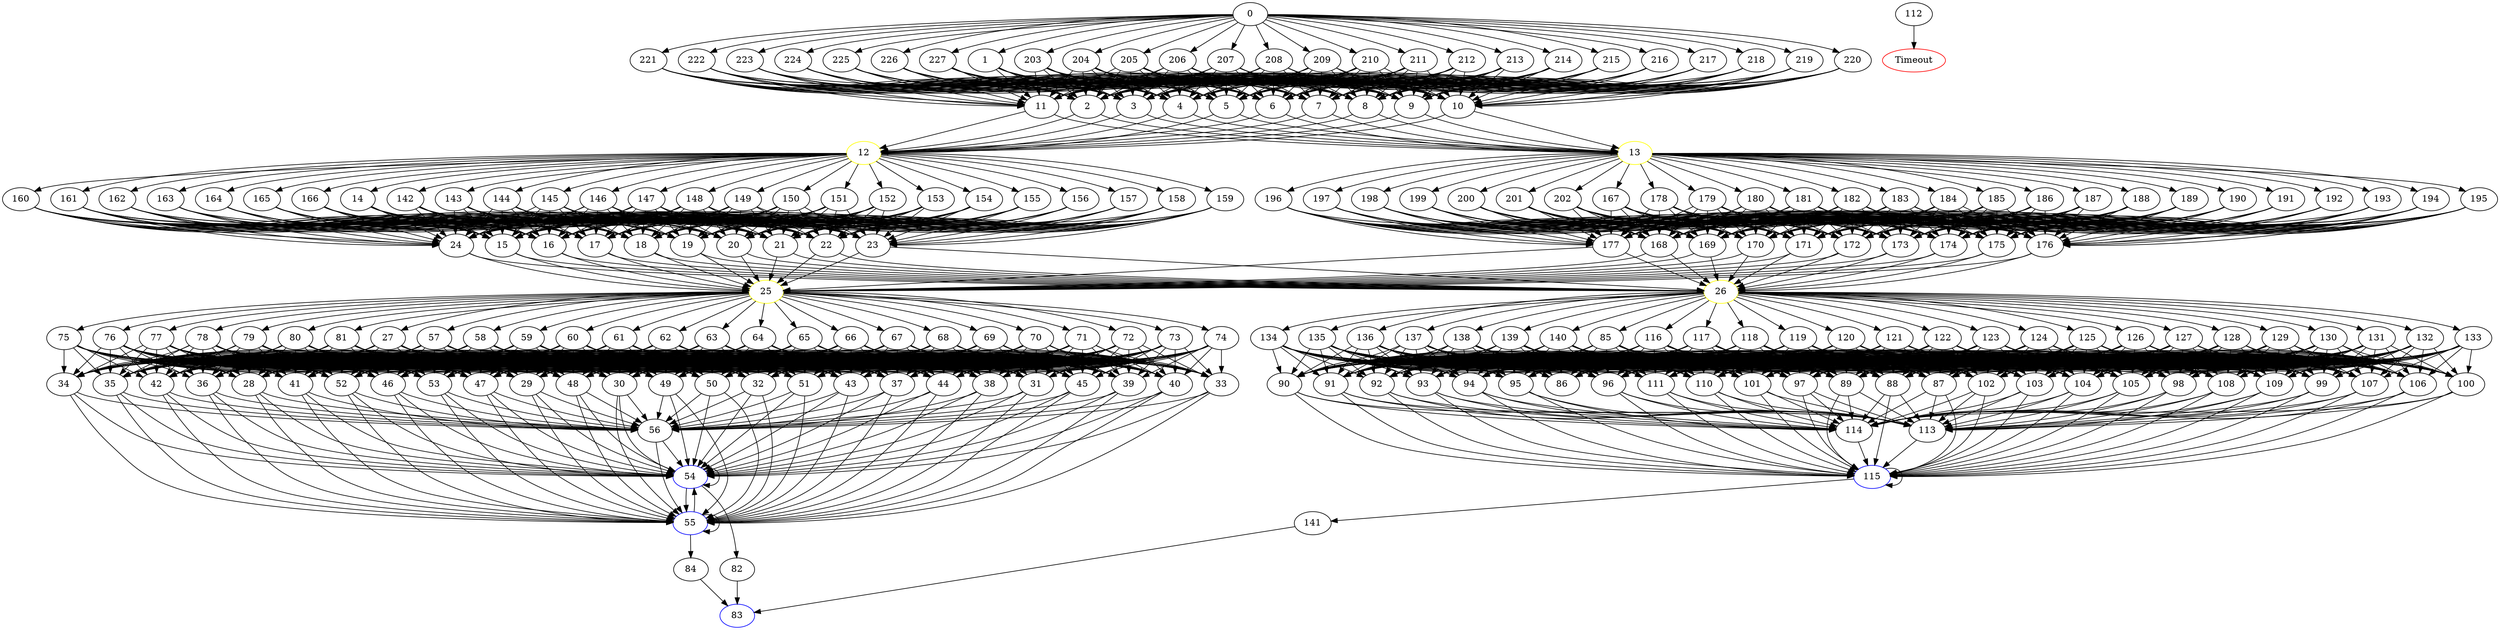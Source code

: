 digraph G {
	0 -> 1;
	0 -> 203;
	0 -> 204;
	0 -> 205;
	0 -> 206;
	0 -> 207;
	0 -> 208;
	0 -> 209;
	0 -> 210;
	0 -> 211;
	0 -> 212;
	0 -> 213;
	0 -> 214;
	0 -> 215;
	0 -> 216;
	0 -> 217;
	0 -> 218;
	0 -> 219;
	0 -> 220;
	0 -> 221;
	0 -> 222;
	0 -> 223;
	0 -> 224;
	0 -> 225;
	0 -> 226;
	0 -> 227;
	1 -> 2;
	1 -> 3;
	1 -> 4;
	1 -> 5;
	1 -> 6;
	1 -> 7;
	1 -> 8;
	1 -> 9;
	1 -> 10;
	1 -> 11;
	2 -> "12";
12 [color=yellow];
	2 -> "13";
13 [color=yellow];
	3 -> "12";
12 [color=yellow];
	3 -> "13";
13 [color=yellow];
	4 -> "12";
12 [color=yellow];
	4 -> "13";
13 [color=yellow];
	5 -> "12";
12 [color=yellow];
	5 -> "13";
13 [color=yellow];
	6 -> "12";
12 [color=yellow];
	6 -> "13";
13 [color=yellow];
	7 -> "12";
12 [color=yellow];
	7 -> "13";
13 [color=yellow];
	8 -> "12";
12 [color=yellow];
	8 -> "13";
13 [color=yellow];
	9 -> "12";
12 [color=yellow];
	9 -> "13";
13 [color=yellow];
	10 -> "12";
12 [color=yellow];
	10 -> "13";
13 [color=yellow];
	11 -> "12";
12 [color=yellow];
	11 -> "13";
13 [color=yellow];
	12 -> 14;
	12 -> 142;
	12 -> 143;
	12 -> 144;
	12 -> 145;
	12 -> 146;
	12 -> 147;
	12 -> 148;
	12 -> 149;
	12 -> 150;
	12 -> 151;
	12 -> 152;
	12 -> 153;
	12 -> 154;
	12 -> 155;
	12 -> 156;
	12 -> 157;
	12 -> 158;
	12 -> 159;
	12 -> 160;
	12 -> 161;
	12 -> 162;
	12 -> 163;
	12 -> 164;
	12 -> 165;
	12 -> 166;
	13 -> 167;
	13 -> 178;
	13 -> 179;
	13 -> 180;
	13 -> 181;
	13 -> 182;
	13 -> 183;
	13 -> 184;
	13 -> 185;
	13 -> 186;
	13 -> 187;
	13 -> 188;
	13 -> 189;
	13 -> 190;
	13 -> 191;
	13 -> 192;
	13 -> 193;
	13 -> 194;
	13 -> 195;
	13 -> 196;
	13 -> 197;
	13 -> 198;
	13 -> 199;
	13 -> 200;
	13 -> 201;
	13 -> 202;
	14 -> 15;
	14 -> 16;
	14 -> 17;
	14 -> 18;
	14 -> 19;
	14 -> 20;
	14 -> 21;
	14 -> 22;
	14 -> 23;
	14 -> 24;
	15 -> "25";
25 [color=yellow];
	15 -> "26";
26 [color=yellow];
	16 -> "25";
25 [color=yellow];
	16 -> "26";
26 [color=yellow];
	17 -> "25";
25 [color=yellow];
	17 -> "26";
26 [color=yellow];
	18 -> "25";
25 [color=yellow];
	18 -> "26";
26 [color=yellow];
	19 -> "25";
25 [color=yellow];
	19 -> "26";
26 [color=yellow];
	20 -> "25";
25 [color=yellow];
	20 -> "26";
26 [color=yellow];
	21 -> "25";
25 [color=yellow];
	21 -> "26";
26 [color=yellow];
	22 -> "25";
25 [color=yellow];
	22 -> "26";
26 [color=yellow];
	23 -> "25";
25 [color=yellow];
	23 -> "26";
26 [color=yellow];
	24 -> "25";
25 [color=yellow];
	24 -> "26";
26 [color=yellow];
	25 -> 27;
	25 -> 57;
	25 -> 58;
	25 -> 59;
	25 -> 60;
	25 -> 61;
	25 -> 62;
	25 -> 63;
	25 -> 64;
	25 -> 65;
	25 -> 66;
	25 -> 67;
	25 -> 68;
	25 -> 69;
	25 -> 70;
	25 -> 71;
	25 -> 72;
	25 -> 73;
	25 -> 74;
	25 -> 75;
	25 -> 76;
	25 -> 77;
	25 -> 78;
	25 -> 79;
	25 -> 80;
	25 -> 81;
	26 -> 85;
	26 -> 116;
	26 -> 117;
	26 -> 118;
	26 -> 119;
	26 -> 120;
	26 -> 121;
	26 -> 122;
	26 -> 123;
	26 -> 124;
	26 -> 125;
	26 -> 126;
	26 -> 127;
	26 -> 128;
	26 -> 129;
	26 -> 130;
	26 -> 131;
	26 -> 132;
	26 -> 133;
	26 -> 134;
	26 -> 135;
	26 -> 136;
	26 -> 137;
	26 -> 138;
	26 -> 139;
	26 -> 140;
	27 -> 28;
	27 -> 29;
	27 -> 30;
	27 -> 31;
	27 -> 32;
	27 -> 33;
	27 -> 34;
	27 -> 35;
	27 -> 36;
	27 -> 37;
	27 -> 38;
	27 -> 39;
	27 -> 40;
	27 -> 41;
	27 -> 42;
	27 -> 43;
	27 -> 44;
	27 -> 45;
	27 -> 46;
	27 -> 47;
	27 -> 48;
	27 -> 49;
	27 -> 50;
	27 -> 51;
	27 -> 52;
	27 -> 53;
	28 -> "54";
54 [color=blue];
	28 -> "55";
55 [color=blue];
	28 -> 56;
	29 -> "54";
54 [color=blue];
	29 -> "55";
55 [color=blue];
	29 -> 56;
	30 -> "54";
54 [color=blue];
	30 -> "55";
55 [color=blue];
	30 -> 56;
	31 -> "54";
54 [color=blue];
	31 -> "55";
55 [color=blue];
	31 -> 56;
	32 -> "54";
54 [color=blue];
	32 -> "55";
55 [color=blue];
	32 -> 56;
	33 -> "54";
54 [color=blue];
	33 -> "55";
55 [color=blue];
	33 -> 56;
	34 -> "54";
54 [color=blue];
	34 -> "55";
55 [color=blue];
	34 -> 56;
	35 -> "54";
54 [color=blue];
	35 -> "55";
55 [color=blue];
	35 -> 56;
	36 -> "54";
54 [color=blue];
	36 -> "55";
55 [color=blue];
	36 -> 56;
	37 -> "54";
54 [color=blue];
	37 -> "55";
55 [color=blue];
	37 -> 56;
	38 -> "54";
54 [color=blue];
	38 -> "55";
55 [color=blue];
	38 -> 56;
	39 -> "54";
54 [color=blue];
	39 -> "55";
55 [color=blue];
	39 -> 56;
	40 -> "54";
54 [color=blue];
	40 -> "55";
55 [color=blue];
	40 -> 56;
	41 -> "54";
54 [color=blue];
	41 -> "55";
55 [color=blue];
	41 -> 56;
	42 -> "54";
54 [color=blue];
	42 -> "55";
55 [color=blue];
	42 -> 56;
	43 -> "54";
54 [color=blue];
	43 -> "55";
55 [color=blue];
	43 -> 56;
	44 -> "54";
54 [color=blue];
	44 -> "55";
55 [color=blue];
	44 -> 56;
	45 -> "54";
54 [color=blue];
	45 -> "55";
55 [color=blue];
	45 -> 56;
	46 -> "54";
54 [color=blue];
	46 -> "55";
55 [color=blue];
	46 -> 56;
	47 -> "54";
54 [color=blue];
	47 -> "55";
55 [color=blue];
	47 -> 56;
	48 -> "54";
54 [color=blue];
	48 -> "55";
55 [color=blue];
	48 -> 56;
	49 -> "54";
54 [color=blue];
	49 -> "55";
55 [color=blue];
	49 -> 56;
	50 -> "54";
54 [color=blue];
	50 -> "55";
55 [color=blue];
	50 -> 56;
	51 -> "54";
54 [color=blue];
	51 -> "55";
55 [color=blue];
	51 -> 56;
	52 -> "54";
54 [color=blue];
	52 -> "55";
55 [color=blue];
	52 -> 56;
	53 -> "54";
54 [color=blue];
	53 -> "55";
55 [color=blue];
	53 -> 56;
	54 -> "54";
54 [color=blue];
	54 -> "55";
55 [color=blue];
	54 -> 82;
	55 -> "54";
54 [color=blue];
	55 -> "55";
55 [color=blue];
	55 -> 84;
	56 -> "54";
54 [color=blue];
	56 -> "55";
55 [color=blue];
	57 -> 28;
	57 -> 29;
	57 -> 30;
	57 -> 31;
	57 -> 32;
	57 -> 33;
	57 -> 34;
	57 -> 35;
	57 -> 36;
	57 -> 37;
	57 -> 38;
	57 -> 39;
	57 -> 40;
	57 -> 41;
	57 -> 42;
	57 -> 43;
	57 -> 44;
	57 -> 45;
	57 -> 46;
	57 -> 47;
	57 -> 48;
	57 -> 49;
	57 -> 50;
	57 -> 51;
	57 -> 52;
	57 -> 53;
	58 -> 28;
	58 -> 29;
	58 -> 30;
	58 -> 31;
	58 -> 32;
	58 -> 33;
	58 -> 34;
	58 -> 35;
	58 -> 36;
	58 -> 37;
	58 -> 38;
	58 -> 39;
	58 -> 40;
	58 -> 41;
	58 -> 42;
	58 -> 43;
	58 -> 44;
	58 -> 45;
	58 -> 46;
	58 -> 47;
	58 -> 48;
	58 -> 49;
	58 -> 50;
	58 -> 51;
	58 -> 52;
	58 -> 53;
	59 -> 28;
	59 -> 29;
	59 -> 30;
	59 -> 31;
	59 -> 32;
	59 -> 33;
	59 -> 34;
	59 -> 35;
	59 -> 36;
	59 -> 37;
	59 -> 38;
	59 -> 39;
	59 -> 40;
	59 -> 41;
	59 -> 42;
	59 -> 43;
	59 -> 44;
	59 -> 45;
	59 -> 46;
	59 -> 47;
	59 -> 48;
	59 -> 49;
	59 -> 50;
	59 -> 51;
	59 -> 52;
	59 -> 53;
	60 -> 28;
	60 -> 29;
	60 -> 30;
	60 -> 31;
	60 -> 32;
	60 -> 33;
	60 -> 34;
	60 -> 35;
	60 -> 36;
	60 -> 37;
	60 -> 38;
	60 -> 39;
	60 -> 40;
	60 -> 41;
	60 -> 42;
	60 -> 43;
	60 -> 44;
	60 -> 45;
	60 -> 46;
	60 -> 47;
	60 -> 48;
	60 -> 49;
	60 -> 50;
	60 -> 51;
	60 -> 52;
	60 -> 53;
	61 -> 28;
	61 -> 29;
	61 -> 30;
	61 -> 31;
	61 -> 32;
	61 -> 33;
	61 -> 34;
	61 -> 35;
	61 -> 36;
	61 -> 37;
	61 -> 38;
	61 -> 39;
	61 -> 40;
	61 -> 41;
	61 -> 42;
	61 -> 43;
	61 -> 44;
	61 -> 45;
	61 -> 46;
	61 -> 47;
	61 -> 48;
	61 -> 49;
	61 -> 50;
	61 -> 51;
	61 -> 52;
	61 -> 53;
	62 -> 28;
	62 -> 29;
	62 -> 30;
	62 -> 31;
	62 -> 32;
	62 -> 33;
	62 -> 34;
	62 -> 35;
	62 -> 36;
	62 -> 37;
	62 -> 38;
	62 -> 39;
	62 -> 40;
	62 -> 41;
	62 -> 42;
	62 -> 43;
	62 -> 44;
	62 -> 45;
	62 -> 46;
	62 -> 47;
	62 -> 48;
	62 -> 49;
	62 -> 50;
	62 -> 51;
	62 -> 52;
	62 -> 53;
	63 -> 28;
	63 -> 29;
	63 -> 30;
	63 -> 31;
	63 -> 32;
	63 -> 33;
	63 -> 34;
	63 -> 35;
	63 -> 36;
	63 -> 37;
	63 -> 38;
	63 -> 39;
	63 -> 40;
	63 -> 41;
	63 -> 42;
	63 -> 43;
	63 -> 44;
	63 -> 45;
	63 -> 46;
	63 -> 47;
	63 -> 48;
	63 -> 49;
	63 -> 50;
	63 -> 51;
	63 -> 52;
	63 -> 53;
	64 -> 28;
	64 -> 29;
	64 -> 30;
	64 -> 31;
	64 -> 32;
	64 -> 33;
	64 -> 34;
	64 -> 35;
	64 -> 36;
	64 -> 37;
	64 -> 38;
	64 -> 39;
	64 -> 40;
	64 -> 41;
	64 -> 42;
	64 -> 43;
	64 -> 44;
	64 -> 45;
	64 -> 46;
	64 -> 47;
	64 -> 48;
	64 -> 49;
	64 -> 50;
	64 -> 51;
	64 -> 52;
	64 -> 53;
	65 -> 28;
	65 -> 29;
	65 -> 30;
	65 -> 31;
	65 -> 32;
	65 -> 33;
	65 -> 34;
	65 -> 35;
	65 -> 36;
	65 -> 37;
	65 -> 38;
	65 -> 39;
	65 -> 40;
	65 -> 41;
	65 -> 42;
	65 -> 43;
	65 -> 44;
	65 -> 45;
	65 -> 46;
	65 -> 47;
	65 -> 48;
	65 -> 49;
	65 -> 50;
	65 -> 51;
	65 -> 52;
	65 -> 53;
	66 -> 28;
	66 -> 29;
	66 -> 30;
	66 -> 31;
	66 -> 32;
	66 -> 33;
	66 -> 34;
	66 -> 35;
	66 -> 36;
	66 -> 37;
	66 -> 38;
	66 -> 39;
	66 -> 40;
	66 -> 41;
	66 -> 42;
	66 -> 43;
	66 -> 44;
	66 -> 45;
	66 -> 46;
	66 -> 47;
	66 -> 48;
	66 -> 49;
	66 -> 50;
	66 -> 51;
	66 -> 52;
	66 -> 53;
	67 -> 28;
	67 -> 29;
	67 -> 30;
	67 -> 31;
	67 -> 32;
	67 -> 33;
	67 -> 34;
	67 -> 35;
	67 -> 36;
	67 -> 37;
	67 -> 38;
	67 -> 39;
	67 -> 40;
	67 -> 41;
	67 -> 42;
	67 -> 43;
	67 -> 44;
	67 -> 45;
	67 -> 46;
	67 -> 47;
	67 -> 48;
	67 -> 49;
	67 -> 50;
	67 -> 51;
	67 -> 52;
	67 -> 53;
	68 -> 28;
	68 -> 29;
	68 -> 30;
	68 -> 31;
	68 -> 32;
	68 -> 33;
	68 -> 34;
	68 -> 35;
	68 -> 36;
	68 -> 37;
	68 -> 38;
	68 -> 39;
	68 -> 40;
	68 -> 41;
	68 -> 42;
	68 -> 43;
	68 -> 44;
	68 -> 45;
	68 -> 46;
	68 -> 47;
	68 -> 48;
	68 -> 49;
	68 -> 50;
	68 -> 51;
	68 -> 52;
	68 -> 53;
	69 -> 28;
	69 -> 29;
	69 -> 30;
	69 -> 31;
	69 -> 32;
	69 -> 33;
	69 -> 34;
	69 -> 35;
	69 -> 36;
	69 -> 37;
	69 -> 38;
	69 -> 39;
	69 -> 40;
	69 -> 41;
	69 -> 42;
	69 -> 43;
	69 -> 44;
	69 -> 45;
	69 -> 46;
	69 -> 47;
	69 -> 48;
	69 -> 49;
	69 -> 50;
	69 -> 51;
	69 -> 52;
	69 -> 53;
	70 -> 28;
	70 -> 29;
	70 -> 30;
	70 -> 31;
	70 -> 32;
	70 -> 33;
	70 -> 34;
	70 -> 35;
	70 -> 36;
	70 -> 37;
	70 -> 38;
	70 -> 39;
	70 -> 40;
	70 -> 41;
	70 -> 42;
	70 -> 43;
	70 -> 44;
	70 -> 45;
	70 -> 46;
	70 -> 47;
	70 -> 48;
	70 -> 49;
	70 -> 50;
	70 -> 51;
	70 -> 52;
	70 -> 53;
	71 -> 28;
	71 -> 29;
	71 -> 30;
	71 -> 31;
	71 -> 32;
	71 -> 33;
	71 -> 34;
	71 -> 35;
	71 -> 36;
	71 -> 37;
	71 -> 38;
	71 -> 39;
	71 -> 40;
	71 -> 41;
	71 -> 42;
	71 -> 43;
	71 -> 44;
	71 -> 45;
	71 -> 46;
	71 -> 47;
	71 -> 48;
	71 -> 49;
	71 -> 50;
	71 -> 51;
	71 -> 52;
	71 -> 53;
	72 -> 28;
	72 -> 29;
	72 -> 30;
	72 -> 31;
	72 -> 32;
	72 -> 33;
	72 -> 34;
	72 -> 35;
	72 -> 36;
	72 -> 37;
	72 -> 38;
	72 -> 39;
	72 -> 40;
	72 -> 41;
	72 -> 42;
	72 -> 43;
	72 -> 44;
	72 -> 45;
	72 -> 46;
	72 -> 47;
	72 -> 48;
	72 -> 49;
	72 -> 50;
	72 -> 51;
	72 -> 52;
	72 -> 53;
	73 -> 28;
	73 -> 29;
	73 -> 30;
	73 -> 31;
	73 -> 32;
	73 -> 33;
	73 -> 34;
	73 -> 35;
	73 -> 36;
	73 -> 37;
	73 -> 38;
	73 -> 39;
	73 -> 40;
	73 -> 41;
	73 -> 42;
	73 -> 43;
	73 -> 44;
	73 -> 45;
	73 -> 46;
	73 -> 47;
	73 -> 48;
	73 -> 49;
	73 -> 50;
	73 -> 51;
	73 -> 52;
	73 -> 53;
	74 -> 28;
	74 -> 29;
	74 -> 30;
	74 -> 31;
	74 -> 32;
	74 -> 33;
	74 -> 34;
	74 -> 35;
	74 -> 36;
	74 -> 37;
	74 -> 38;
	74 -> 39;
	74 -> 40;
	74 -> 41;
	74 -> 42;
	74 -> 43;
	74 -> 44;
	74 -> 45;
	74 -> 46;
	74 -> 47;
	74 -> 48;
	74 -> 49;
	74 -> 50;
	74 -> 51;
	74 -> 52;
	74 -> 53;
	75 -> 28;
	75 -> 29;
	75 -> 30;
	75 -> 31;
	75 -> 32;
	75 -> 33;
	75 -> 34;
	75 -> 35;
	75 -> 36;
	75 -> 37;
	75 -> 38;
	75 -> 39;
	75 -> 40;
	75 -> 41;
	75 -> 42;
	75 -> 43;
	75 -> 44;
	75 -> 45;
	75 -> 46;
	75 -> 47;
	75 -> 48;
	75 -> 49;
	75 -> 50;
	75 -> 51;
	75 -> 52;
	75 -> 53;
	76 -> 28;
	76 -> 29;
	76 -> 30;
	76 -> 31;
	76 -> 32;
	76 -> 33;
	76 -> 34;
	76 -> 35;
	76 -> 36;
	76 -> 37;
	76 -> 38;
	76 -> 39;
	76 -> 40;
	76 -> 41;
	76 -> 42;
	76 -> 43;
	76 -> 44;
	76 -> 45;
	76 -> 46;
	76 -> 47;
	76 -> 48;
	76 -> 49;
	76 -> 50;
	76 -> 51;
	76 -> 52;
	76 -> 53;
	77 -> 28;
	77 -> 29;
	77 -> 30;
	77 -> 31;
	77 -> 32;
	77 -> 33;
	77 -> 34;
	77 -> 35;
	77 -> 36;
	77 -> 37;
	77 -> 38;
	77 -> 39;
	77 -> 40;
	77 -> 41;
	77 -> 42;
	77 -> 43;
	77 -> 44;
	77 -> 45;
	77 -> 46;
	77 -> 47;
	77 -> 48;
	77 -> 49;
	77 -> 50;
	77 -> 51;
	77 -> 52;
	77 -> 53;
	78 -> 28;
	78 -> 29;
	78 -> 30;
	78 -> 31;
	78 -> 32;
	78 -> 33;
	78 -> 34;
	78 -> 35;
	78 -> 36;
	78 -> 37;
	78 -> 38;
	78 -> 39;
	78 -> 40;
	78 -> 41;
	78 -> 42;
	78 -> 43;
	78 -> 44;
	78 -> 45;
	78 -> 46;
	78 -> 47;
	78 -> 48;
	78 -> 49;
	78 -> 50;
	78 -> 51;
	78 -> 52;
	78 -> 53;
	79 -> 28;
	79 -> 29;
	79 -> 30;
	79 -> 31;
	79 -> 32;
	79 -> 33;
	79 -> 34;
	79 -> 35;
	79 -> 36;
	79 -> 37;
	79 -> 38;
	79 -> 39;
	79 -> 40;
	79 -> 41;
	79 -> 42;
	79 -> 43;
	79 -> 44;
	79 -> 45;
	79 -> 46;
	79 -> 47;
	79 -> 48;
	79 -> 49;
	79 -> 50;
	79 -> 51;
	79 -> 52;
	79 -> 53;
	80 -> 28;
	80 -> 29;
	80 -> 30;
	80 -> 31;
	80 -> 32;
	80 -> 33;
	80 -> 34;
	80 -> 35;
	80 -> 36;
	80 -> 37;
	80 -> 38;
	80 -> 39;
	80 -> 40;
	80 -> 41;
	80 -> 42;
	80 -> 43;
	80 -> 44;
	80 -> 45;
	80 -> 46;
	80 -> 47;
	80 -> 48;
	80 -> 49;
	80 -> 50;
	80 -> 51;
	80 -> 52;
	80 -> 53;
	81 -> 28;
	81 -> 29;
	81 -> 30;
	81 -> 31;
	81 -> 32;
	81 -> 33;
	81 -> 34;
	81 -> 35;
	81 -> 36;
	81 -> 37;
	81 -> 38;
	81 -> 39;
	81 -> 40;
	81 -> 41;
	81 -> 42;
	81 -> 43;
	81 -> 44;
	81 -> 45;
	81 -> 46;
	81 -> 47;
	81 -> 48;
	81 -> 49;
	81 -> 50;
	81 -> 51;
	81 -> 52;
	81 -> 53;
	82 -> "83";
83 [color=blue];
	84 -> "83";
83 [color=blue];
	85 -> 86;
	85 -> 87;
	85 -> 88;
	85 -> 89;
	85 -> 90;
	85 -> 91;
	85 -> 92;
	85 -> 93;
	85 -> 94;
	85 -> 95;
	85 -> 96;
	85 -> 97;
	85 -> 98;
	85 -> 99;
	85 -> 100;
	85 -> 101;
	85 -> 102;
	85 -> 103;
	85 -> 104;
	85 -> 105;
	85 -> 106;
	85 -> 107;
	85 -> 108;
	85 -> 109;
	85 -> 110;
	85 -> 111;
	87 -> 113;
	87 -> 114;
	87 -> "115";
115 [color=blue];
	88 -> 113;
	88 -> 114;
	88 -> "115";
115 [color=blue];
	89 -> 113;
	89 -> 114;
	89 -> "115";
115 [color=blue];
	90 -> 113;
	90 -> 114;
	90 -> "115";
115 [color=blue];
	91 -> 113;
	91 -> 114;
	91 -> "115";
115 [color=blue];
	92 -> 113;
	92 -> 114;
	92 -> "115";
115 [color=blue];
	93 -> 113;
	93 -> 114;
	93 -> "115";
115 [color=blue];
	94 -> 113;
	94 -> 114;
	94 -> "115";
115 [color=blue];
	95 -> 113;
	95 -> 114;
	95 -> "115";
115 [color=blue];
	96 -> 113;
	96 -> 114;
	96 -> "115";
115 [color=blue];
	97 -> 113;
	97 -> 114;
	97 -> "115";
115 [color=blue];
	98 -> 113;
	98 -> 114;
	98 -> "115";
115 [color=blue];
	99 -> 113;
	99 -> 114;
	99 -> "115";
115 [color=blue];
	100 -> 113;
	100 -> 114;
	100 -> "115";
115 [color=blue];
	101 -> 113;
	101 -> 114;
	101 -> "115";
115 [color=blue];
	102 -> 113;
	102 -> 114;
	102 -> "115";
115 [color=blue];
	103 -> 113;
	103 -> 114;
	103 -> "115";
115 [color=blue];
	104 -> 113;
	104 -> 114;
	104 -> "115";
115 [color=blue];
	105 -> 113;
	105 -> 114;
	105 -> "115";
115 [color=blue];
	106 -> 113;
	106 -> 114;
	106 -> "115";
115 [color=blue];
	107 -> 113;
	107 -> 114;
	107 -> "115";
115 [color=blue];
	108 -> 113;
	108 -> 114;
	108 -> "115";
115 [color=blue];
	109 -> 113;
	109 -> 114;
	109 -> "115";
115 [color=blue];
	110 -> 113;
	110 -> 114;
	110 -> "115";
115 [color=blue];
	111 -> 113;
	111 -> 114;
	111 -> "115";
115 [color=blue];
	112 -> "Timeout";
Timeout [color=red];
	113 -> "115";
115 [color=blue];
	114 -> "115";
115 [color=blue];
	115 -> "115";
115 [color=blue];
	115 -> 141;
	116 -> 86;
	116 -> 87;
	116 -> 88;
	116 -> 89;
	116 -> 90;
	116 -> 91;
	116 -> 92;
	116 -> 93;
	116 -> 94;
	116 -> 95;
	116 -> 96;
	116 -> 97;
	116 -> 98;
	116 -> 99;
	116 -> 100;
	116 -> 101;
	116 -> 102;
	116 -> 103;
	116 -> 104;
	116 -> 105;
	116 -> 106;
	116 -> 107;
	116 -> 108;
	116 -> 109;
	116 -> 110;
	116 -> 111;
	117 -> 86;
	117 -> 87;
	117 -> 88;
	117 -> 89;
	117 -> 90;
	117 -> 91;
	117 -> 92;
	117 -> 93;
	117 -> 94;
	117 -> 95;
	117 -> 96;
	117 -> 97;
	117 -> 98;
	117 -> 99;
	117 -> 100;
	117 -> 101;
	117 -> 102;
	117 -> 103;
	117 -> 104;
	117 -> 105;
	117 -> 106;
	117 -> 107;
	117 -> 108;
	117 -> 109;
	117 -> 110;
	117 -> 111;
	118 -> 86;
	118 -> 87;
	118 -> 88;
	118 -> 89;
	118 -> 90;
	118 -> 91;
	118 -> 92;
	118 -> 93;
	118 -> 94;
	118 -> 95;
	118 -> 96;
	118 -> 97;
	118 -> 98;
	118 -> 99;
	118 -> 100;
	118 -> 101;
	118 -> 102;
	118 -> 103;
	118 -> 104;
	118 -> 105;
	118 -> 106;
	118 -> 107;
	118 -> 108;
	118 -> 109;
	118 -> 110;
	118 -> 111;
	119 -> 86;
	119 -> 87;
	119 -> 88;
	119 -> 89;
	119 -> 90;
	119 -> 91;
	119 -> 92;
	119 -> 93;
	119 -> 94;
	119 -> 95;
	119 -> 96;
	119 -> 97;
	119 -> 98;
	119 -> 99;
	119 -> 100;
	119 -> 101;
	119 -> 102;
	119 -> 103;
	119 -> 104;
	119 -> 105;
	119 -> 106;
	119 -> 107;
	119 -> 108;
	119 -> 109;
	119 -> 110;
	119 -> 111;
	120 -> 86;
	120 -> 87;
	120 -> 88;
	120 -> 89;
	120 -> 90;
	120 -> 91;
	120 -> 92;
	120 -> 93;
	120 -> 94;
	120 -> 95;
	120 -> 96;
	120 -> 97;
	120 -> 98;
	120 -> 99;
	120 -> 100;
	120 -> 101;
	120 -> 102;
	120 -> 103;
	120 -> 104;
	120 -> 105;
	120 -> 106;
	120 -> 107;
	120 -> 108;
	120 -> 109;
	120 -> 110;
	120 -> 111;
	121 -> 86;
	121 -> 87;
	121 -> 88;
	121 -> 89;
	121 -> 90;
	121 -> 91;
	121 -> 92;
	121 -> 93;
	121 -> 94;
	121 -> 95;
	121 -> 96;
	121 -> 97;
	121 -> 98;
	121 -> 99;
	121 -> 100;
	121 -> 101;
	121 -> 102;
	121 -> 103;
	121 -> 104;
	121 -> 105;
	121 -> 106;
	121 -> 107;
	121 -> 108;
	121 -> 109;
	121 -> 110;
	121 -> 111;
	122 -> 86;
	122 -> 87;
	122 -> 88;
	122 -> 89;
	122 -> 90;
	122 -> 91;
	122 -> 92;
	122 -> 93;
	122 -> 94;
	122 -> 95;
	122 -> 96;
	122 -> 97;
	122 -> 98;
	122 -> 99;
	122 -> 100;
	122 -> 101;
	122 -> 102;
	122 -> 103;
	122 -> 104;
	122 -> 105;
	122 -> 106;
	122 -> 107;
	122 -> 108;
	122 -> 109;
	122 -> 110;
	122 -> 111;
	123 -> 86;
	123 -> 87;
	123 -> 88;
	123 -> 89;
	123 -> 90;
	123 -> 91;
	123 -> 92;
	123 -> 93;
	123 -> 94;
	123 -> 95;
	123 -> 96;
	123 -> 97;
	123 -> 98;
	123 -> 99;
	123 -> 100;
	123 -> 101;
	123 -> 102;
	123 -> 103;
	123 -> 104;
	123 -> 105;
	123 -> 106;
	123 -> 107;
	123 -> 108;
	123 -> 109;
	123 -> 110;
	123 -> 111;
	124 -> 86;
	124 -> 87;
	124 -> 88;
	124 -> 89;
	124 -> 90;
	124 -> 91;
	124 -> 92;
	124 -> 93;
	124 -> 94;
	124 -> 95;
	124 -> 96;
	124 -> 97;
	124 -> 98;
	124 -> 99;
	124 -> 100;
	124 -> 101;
	124 -> 102;
	124 -> 103;
	124 -> 104;
	124 -> 105;
	124 -> 106;
	124 -> 107;
	124 -> 108;
	124 -> 109;
	124 -> 110;
	124 -> 111;
	125 -> 86;
	125 -> 87;
	125 -> 88;
	125 -> 89;
	125 -> 90;
	125 -> 91;
	125 -> 92;
	125 -> 93;
	125 -> 94;
	125 -> 95;
	125 -> 96;
	125 -> 97;
	125 -> 98;
	125 -> 99;
	125 -> 100;
	125 -> 101;
	125 -> 102;
	125 -> 103;
	125 -> 104;
	125 -> 105;
	125 -> 106;
	125 -> 107;
	125 -> 108;
	125 -> 109;
	125 -> 110;
	125 -> 111;
	126 -> 86;
	126 -> 87;
	126 -> 88;
	126 -> 89;
	126 -> 90;
	126 -> 91;
	126 -> 92;
	126 -> 93;
	126 -> 94;
	126 -> 95;
	126 -> 96;
	126 -> 97;
	126 -> 98;
	126 -> 99;
	126 -> 100;
	126 -> 101;
	126 -> 102;
	126 -> 103;
	126 -> 104;
	126 -> 105;
	126 -> 106;
	126 -> 107;
	126 -> 108;
	126 -> 109;
	126 -> 110;
	126 -> 111;
	127 -> 86;
	127 -> 87;
	127 -> 88;
	127 -> 89;
	127 -> 90;
	127 -> 91;
	127 -> 92;
	127 -> 93;
	127 -> 94;
	127 -> 95;
	127 -> 96;
	127 -> 97;
	127 -> 98;
	127 -> 99;
	127 -> 100;
	127 -> 101;
	127 -> 102;
	127 -> 103;
	127 -> 104;
	127 -> 105;
	127 -> 106;
	127 -> 107;
	127 -> 108;
	127 -> 109;
	127 -> 110;
	127 -> 111;
	128 -> 86;
	128 -> 87;
	128 -> 88;
	128 -> 89;
	128 -> 90;
	128 -> 91;
	128 -> 92;
	128 -> 93;
	128 -> 94;
	128 -> 95;
	128 -> 96;
	128 -> 97;
	128 -> 98;
	128 -> 99;
	128 -> 100;
	128 -> 101;
	128 -> 102;
	128 -> 103;
	128 -> 104;
	128 -> 105;
	128 -> 106;
	128 -> 107;
	128 -> 108;
	128 -> 109;
	128 -> 110;
	128 -> 111;
	129 -> 86;
	129 -> 87;
	129 -> 88;
	129 -> 89;
	129 -> 90;
	129 -> 91;
	129 -> 92;
	129 -> 93;
	129 -> 94;
	129 -> 95;
	129 -> 96;
	129 -> 97;
	129 -> 98;
	129 -> 99;
	129 -> 100;
	129 -> 101;
	129 -> 102;
	129 -> 103;
	129 -> 104;
	129 -> 105;
	129 -> 106;
	129 -> 107;
	129 -> 108;
	129 -> 109;
	129 -> 110;
	129 -> 111;
	130 -> 86;
	130 -> 87;
	130 -> 88;
	130 -> 89;
	130 -> 90;
	130 -> 91;
	130 -> 92;
	130 -> 93;
	130 -> 94;
	130 -> 95;
	130 -> 96;
	130 -> 97;
	130 -> 98;
	130 -> 99;
	130 -> 100;
	130 -> 101;
	130 -> 102;
	130 -> 103;
	130 -> 104;
	130 -> 105;
	130 -> 106;
	130 -> 107;
	130 -> 108;
	130 -> 109;
	130 -> 110;
	130 -> 111;
	131 -> 86;
	131 -> 87;
	131 -> 88;
	131 -> 89;
	131 -> 90;
	131 -> 91;
	131 -> 92;
	131 -> 93;
	131 -> 94;
	131 -> 95;
	131 -> 96;
	131 -> 97;
	131 -> 98;
	131 -> 99;
	131 -> 100;
	131 -> 101;
	131 -> 102;
	131 -> 103;
	131 -> 104;
	131 -> 105;
	131 -> 106;
	131 -> 107;
	131 -> 108;
	131 -> 109;
	131 -> 110;
	131 -> 111;
	132 -> 86;
	132 -> 87;
	132 -> 88;
	132 -> 89;
	132 -> 90;
	132 -> 91;
	132 -> 92;
	132 -> 93;
	132 -> 94;
	132 -> 95;
	132 -> 96;
	132 -> 97;
	132 -> 98;
	132 -> 99;
	132 -> 100;
	132 -> 101;
	132 -> 102;
	132 -> 103;
	132 -> 104;
	132 -> 105;
	132 -> 106;
	132 -> 107;
	132 -> 108;
	132 -> 109;
	132 -> 110;
	132 -> 111;
	133 -> 86;
	133 -> 87;
	133 -> 88;
	133 -> 89;
	133 -> 90;
	133 -> 91;
	133 -> 92;
	133 -> 93;
	133 -> 94;
	133 -> 95;
	133 -> 96;
	133 -> 97;
	133 -> 98;
	133 -> 99;
	133 -> 100;
	133 -> 101;
	133 -> 102;
	133 -> 103;
	133 -> 104;
	133 -> 105;
	133 -> 106;
	133 -> 107;
	133 -> 108;
	133 -> 109;
	133 -> 110;
	133 -> 111;
	134 -> 86;
	134 -> 87;
	134 -> 88;
	134 -> 89;
	134 -> 90;
	134 -> 91;
	134 -> 92;
	134 -> 93;
	134 -> 94;
	134 -> 95;
	134 -> 96;
	134 -> 97;
	134 -> 98;
	134 -> 99;
	134 -> 100;
	134 -> 101;
	134 -> 102;
	134 -> 103;
	134 -> 104;
	134 -> 105;
	134 -> 106;
	134 -> 107;
	134 -> 108;
	134 -> 109;
	134 -> 110;
	134 -> 111;
	135 -> 86;
	135 -> 87;
	135 -> 88;
	135 -> 89;
	135 -> 90;
	135 -> 91;
	135 -> 92;
	135 -> 93;
	135 -> 94;
	135 -> 95;
	135 -> 96;
	135 -> 97;
	135 -> 98;
	135 -> 99;
	135 -> 100;
	135 -> 101;
	135 -> 102;
	135 -> 103;
	135 -> 104;
	135 -> 105;
	135 -> 106;
	135 -> 107;
	135 -> 108;
	135 -> 109;
	135 -> 110;
	135 -> 111;
	136 -> 86;
	136 -> 87;
	136 -> 88;
	136 -> 89;
	136 -> 90;
	136 -> 91;
	136 -> 92;
	136 -> 93;
	136 -> 94;
	136 -> 95;
	136 -> 96;
	136 -> 97;
	136 -> 98;
	136 -> 99;
	136 -> 100;
	136 -> 101;
	136 -> 102;
	136 -> 103;
	136 -> 104;
	136 -> 105;
	136 -> 106;
	136 -> 107;
	136 -> 108;
	136 -> 109;
	136 -> 110;
	136 -> 111;
	137 -> 86;
	137 -> 87;
	137 -> 88;
	137 -> 89;
	137 -> 90;
	137 -> 91;
	137 -> 92;
	137 -> 93;
	137 -> 94;
	137 -> 95;
	137 -> 96;
	137 -> 97;
	137 -> 98;
	137 -> 99;
	137 -> 100;
	137 -> 101;
	137 -> 102;
	137 -> 103;
	137 -> 104;
	137 -> 105;
	137 -> 106;
	137 -> 107;
	137 -> 108;
	137 -> 109;
	137 -> 110;
	137 -> 111;
	138 -> 86;
	138 -> 87;
	138 -> 88;
	138 -> 89;
	138 -> 90;
	138 -> 91;
	138 -> 92;
	138 -> 93;
	138 -> 94;
	138 -> 95;
	138 -> 96;
	138 -> 97;
	138 -> 98;
	138 -> 99;
	138 -> 100;
	138 -> 101;
	138 -> 102;
	138 -> 103;
	138 -> 104;
	138 -> 105;
	138 -> 106;
	138 -> 107;
	138 -> 108;
	138 -> 109;
	138 -> 110;
	138 -> 111;
	139 -> 86;
	139 -> 87;
	139 -> 88;
	139 -> 89;
	139 -> 90;
	139 -> 91;
	139 -> 92;
	139 -> 93;
	139 -> 94;
	139 -> 95;
	139 -> 96;
	139 -> 97;
	139 -> 98;
	139 -> 99;
	139 -> 100;
	139 -> 101;
	139 -> 102;
	139 -> 103;
	139 -> 104;
	139 -> 105;
	139 -> 106;
	139 -> 107;
	139 -> 108;
	139 -> 109;
	139 -> 110;
	139 -> 111;
	140 -> 86;
	140 -> 87;
	140 -> 88;
	140 -> 89;
	140 -> 90;
	140 -> 91;
	140 -> 92;
	140 -> 93;
	140 -> 94;
	140 -> 95;
	140 -> 96;
	140 -> 97;
	140 -> 98;
	140 -> 99;
	140 -> 100;
	140 -> 101;
	140 -> 102;
	140 -> 103;
	140 -> 104;
	140 -> 105;
	140 -> 106;
	140 -> 107;
	140 -> 108;
	140 -> 109;
	140 -> 110;
	140 -> 111;
	141 -> "83";
83 [color=blue];
	142 -> 15;
	142 -> 16;
	142 -> 17;
	142 -> 18;
	142 -> 19;
	142 -> 20;
	142 -> 21;
	142 -> 22;
	142 -> 23;
	142 -> 24;
	143 -> 15;
	143 -> 16;
	143 -> 17;
	143 -> 18;
	143 -> 19;
	143 -> 20;
	143 -> 21;
	143 -> 22;
	143 -> 23;
	143 -> 24;
	144 -> 15;
	144 -> 16;
	144 -> 17;
	144 -> 18;
	144 -> 19;
	144 -> 20;
	144 -> 21;
	144 -> 22;
	144 -> 23;
	144 -> 24;
	145 -> 15;
	145 -> 16;
	145 -> 17;
	145 -> 18;
	145 -> 19;
	145 -> 20;
	145 -> 21;
	145 -> 22;
	145 -> 23;
	145 -> 24;
	146 -> 15;
	146 -> 16;
	146 -> 17;
	146 -> 18;
	146 -> 19;
	146 -> 20;
	146 -> 21;
	146 -> 22;
	146 -> 23;
	146 -> 24;
	147 -> 15;
	147 -> 16;
	147 -> 17;
	147 -> 18;
	147 -> 19;
	147 -> 20;
	147 -> 21;
	147 -> 22;
	147 -> 23;
	147 -> 24;
	148 -> 15;
	148 -> 16;
	148 -> 17;
	148 -> 18;
	148 -> 19;
	148 -> 20;
	148 -> 21;
	148 -> 22;
	148 -> 23;
	148 -> 24;
	149 -> 15;
	149 -> 16;
	149 -> 17;
	149 -> 18;
	149 -> 19;
	149 -> 20;
	149 -> 21;
	149 -> 22;
	149 -> 23;
	149 -> 24;
	150 -> 15;
	150 -> 16;
	150 -> 17;
	150 -> 18;
	150 -> 19;
	150 -> 20;
	150 -> 21;
	150 -> 22;
	150 -> 23;
	150 -> 24;
	151 -> 15;
	151 -> 16;
	151 -> 17;
	151 -> 18;
	151 -> 19;
	151 -> 20;
	151 -> 21;
	151 -> 22;
	151 -> 23;
	151 -> 24;
	152 -> 15;
	152 -> 16;
	152 -> 17;
	152 -> 18;
	152 -> 19;
	152 -> 20;
	152 -> 21;
	152 -> 22;
	152 -> 23;
	152 -> 24;
	153 -> 15;
	153 -> 16;
	153 -> 17;
	153 -> 18;
	153 -> 19;
	153 -> 20;
	153 -> 21;
	153 -> 22;
	153 -> 23;
	153 -> 24;
	154 -> 15;
	154 -> 16;
	154 -> 17;
	154 -> 18;
	154 -> 19;
	154 -> 20;
	154 -> 21;
	154 -> 22;
	154 -> 23;
	154 -> 24;
	155 -> 15;
	155 -> 16;
	155 -> 17;
	155 -> 18;
	155 -> 19;
	155 -> 20;
	155 -> 21;
	155 -> 22;
	155 -> 23;
	155 -> 24;
	156 -> 15;
	156 -> 16;
	156 -> 17;
	156 -> 18;
	156 -> 19;
	156 -> 20;
	156 -> 21;
	156 -> 22;
	156 -> 23;
	156 -> 24;
	157 -> 15;
	157 -> 16;
	157 -> 17;
	157 -> 18;
	157 -> 19;
	157 -> 20;
	157 -> 21;
	157 -> 22;
	157 -> 23;
	157 -> 24;
	158 -> 15;
	158 -> 16;
	158 -> 17;
	158 -> 18;
	158 -> 19;
	158 -> 20;
	158 -> 21;
	158 -> 22;
	158 -> 23;
	158 -> 24;
	159 -> 15;
	159 -> 16;
	159 -> 17;
	159 -> 18;
	159 -> 19;
	159 -> 20;
	159 -> 21;
	159 -> 22;
	159 -> 23;
	159 -> 24;
	160 -> 15;
	160 -> 16;
	160 -> 17;
	160 -> 18;
	160 -> 19;
	160 -> 20;
	160 -> 21;
	160 -> 22;
	160 -> 23;
	160 -> 24;
	161 -> 15;
	161 -> 16;
	161 -> 17;
	161 -> 18;
	161 -> 19;
	161 -> 20;
	161 -> 21;
	161 -> 22;
	161 -> 23;
	161 -> 24;
	162 -> 15;
	162 -> 16;
	162 -> 17;
	162 -> 18;
	162 -> 19;
	162 -> 20;
	162 -> 21;
	162 -> 22;
	162 -> 23;
	162 -> 24;
	163 -> 15;
	163 -> 16;
	163 -> 17;
	163 -> 18;
	163 -> 19;
	163 -> 20;
	163 -> 21;
	163 -> 22;
	163 -> 23;
	163 -> 24;
	164 -> 15;
	164 -> 16;
	164 -> 17;
	164 -> 18;
	164 -> 19;
	164 -> 20;
	164 -> 21;
	164 -> 22;
	164 -> 23;
	164 -> 24;
	165 -> 15;
	165 -> 16;
	165 -> 17;
	165 -> 18;
	165 -> 19;
	165 -> 20;
	165 -> 21;
	165 -> 22;
	165 -> 23;
	165 -> 24;
	166 -> 15;
	166 -> 16;
	166 -> 17;
	166 -> 18;
	166 -> 19;
	166 -> 20;
	166 -> 21;
	166 -> 22;
	166 -> 23;
	166 -> 24;
	167 -> 168;
	167 -> 169;
	167 -> 170;
	167 -> 171;
	167 -> 172;
	167 -> 173;
	167 -> 174;
	167 -> 175;
	167 -> 176;
	167 -> 177;
	168 -> "25";
25 [color=yellow];
	168 -> "26";
26 [color=yellow];
	169 -> "25";
25 [color=yellow];
	169 -> "26";
26 [color=yellow];
	170 -> "25";
25 [color=yellow];
	170 -> "26";
26 [color=yellow];
	171 -> "25";
25 [color=yellow];
	171 -> "26";
26 [color=yellow];
	172 -> "25";
25 [color=yellow];
	172 -> "26";
26 [color=yellow];
	173 -> "25";
25 [color=yellow];
	173 -> "26";
26 [color=yellow];
	174 -> "25";
25 [color=yellow];
	174 -> "26";
26 [color=yellow];
	175 -> "25";
25 [color=yellow];
	175 -> "26";
26 [color=yellow];
	176 -> "25";
25 [color=yellow];
	176 -> "26";
26 [color=yellow];
	177 -> "25";
25 [color=yellow];
	177 -> "26";
26 [color=yellow];
	178 -> 168;
	178 -> 169;
	178 -> 170;
	178 -> 171;
	178 -> 172;
	178 -> 173;
	178 -> 174;
	178 -> 175;
	178 -> 176;
	178 -> 177;
	179 -> 168;
	179 -> 169;
	179 -> 170;
	179 -> 171;
	179 -> 172;
	179 -> 173;
	179 -> 174;
	179 -> 175;
	179 -> 176;
	179 -> 177;
	180 -> 168;
	180 -> 169;
	180 -> 170;
	180 -> 171;
	180 -> 172;
	180 -> 173;
	180 -> 174;
	180 -> 175;
	180 -> 176;
	180 -> 177;
	181 -> 168;
	181 -> 169;
	181 -> 170;
	181 -> 171;
	181 -> 172;
	181 -> 173;
	181 -> 174;
	181 -> 175;
	181 -> 176;
	181 -> 177;
	182 -> 168;
	182 -> 169;
	182 -> 170;
	182 -> 171;
	182 -> 172;
	182 -> 173;
	182 -> 174;
	182 -> 175;
	182 -> 176;
	182 -> 177;
	183 -> 168;
	183 -> 169;
	183 -> 170;
	183 -> 171;
	183 -> 172;
	183 -> 173;
	183 -> 174;
	183 -> 175;
	183 -> 176;
	183 -> 177;
	184 -> 168;
	184 -> 169;
	184 -> 170;
	184 -> 171;
	184 -> 172;
	184 -> 173;
	184 -> 174;
	184 -> 175;
	184 -> 176;
	184 -> 177;
	185 -> 168;
	185 -> 169;
	185 -> 170;
	185 -> 171;
	185 -> 172;
	185 -> 173;
	185 -> 174;
	185 -> 175;
	185 -> 176;
	185 -> 177;
	186 -> 168;
	186 -> 169;
	186 -> 170;
	186 -> 171;
	186 -> 172;
	186 -> 173;
	186 -> 174;
	186 -> 175;
	186 -> 176;
	186 -> 177;
	187 -> 168;
	187 -> 169;
	187 -> 170;
	187 -> 171;
	187 -> 172;
	187 -> 173;
	187 -> 174;
	187 -> 175;
	187 -> 176;
	187 -> 177;
	188 -> 168;
	188 -> 169;
	188 -> 170;
	188 -> 171;
	188 -> 172;
	188 -> 173;
	188 -> 174;
	188 -> 175;
	188 -> 176;
	188 -> 177;
	189 -> 168;
	189 -> 169;
	189 -> 170;
	189 -> 171;
	189 -> 172;
	189 -> 173;
	189 -> 174;
	189 -> 175;
	189 -> 176;
	189 -> 177;
	190 -> 168;
	190 -> 169;
	190 -> 170;
	190 -> 171;
	190 -> 172;
	190 -> 173;
	190 -> 174;
	190 -> 175;
	190 -> 176;
	190 -> 177;
	191 -> 168;
	191 -> 169;
	191 -> 170;
	191 -> 171;
	191 -> 172;
	191 -> 173;
	191 -> 174;
	191 -> 175;
	191 -> 176;
	191 -> 177;
	192 -> 168;
	192 -> 169;
	192 -> 170;
	192 -> 171;
	192 -> 172;
	192 -> 173;
	192 -> 174;
	192 -> 175;
	192 -> 176;
	192 -> 177;
	193 -> 168;
	193 -> 169;
	193 -> 170;
	193 -> 171;
	193 -> 172;
	193 -> 173;
	193 -> 174;
	193 -> 175;
	193 -> 176;
	193 -> 177;
	194 -> 168;
	194 -> 169;
	194 -> 170;
	194 -> 171;
	194 -> 172;
	194 -> 173;
	194 -> 174;
	194 -> 175;
	194 -> 176;
	194 -> 177;
	195 -> 168;
	195 -> 169;
	195 -> 170;
	195 -> 171;
	195 -> 172;
	195 -> 173;
	195 -> 174;
	195 -> 175;
	195 -> 176;
	195 -> 177;
	196 -> 168;
	196 -> 169;
	196 -> 170;
	196 -> 171;
	196 -> 172;
	196 -> 173;
	196 -> 174;
	196 -> 175;
	196 -> 176;
	196 -> 177;
	197 -> 168;
	197 -> 169;
	197 -> 170;
	197 -> 171;
	197 -> 172;
	197 -> 173;
	197 -> 174;
	197 -> 175;
	197 -> 176;
	197 -> 177;
	198 -> 168;
	198 -> 169;
	198 -> 170;
	198 -> 171;
	198 -> 172;
	198 -> 173;
	198 -> 174;
	198 -> 175;
	198 -> 176;
	198 -> 177;
	199 -> 168;
	199 -> 169;
	199 -> 170;
	199 -> 171;
	199 -> 172;
	199 -> 173;
	199 -> 174;
	199 -> 175;
	199 -> 176;
	199 -> 177;
	200 -> 168;
	200 -> 169;
	200 -> 170;
	200 -> 171;
	200 -> 172;
	200 -> 173;
	200 -> 174;
	200 -> 175;
	200 -> 176;
	200 -> 177;
	201 -> 168;
	201 -> 169;
	201 -> 170;
	201 -> 171;
	201 -> 172;
	201 -> 173;
	201 -> 174;
	201 -> 175;
	201 -> 176;
	201 -> 177;
	202 -> 168;
	202 -> 169;
	202 -> 170;
	202 -> 171;
	202 -> 172;
	202 -> 173;
	202 -> 174;
	202 -> 175;
	202 -> 176;
	202 -> 177;
	203 -> 2;
	203 -> 3;
	203 -> 4;
	203 -> 5;
	203 -> 6;
	203 -> 7;
	203 -> 8;
	203 -> 9;
	203 -> 10;
	203 -> 11;
	204 -> 2;
	204 -> 3;
	204 -> 4;
	204 -> 5;
	204 -> 6;
	204 -> 7;
	204 -> 8;
	204 -> 9;
	204 -> 10;
	204 -> 11;
	205 -> 2;
	205 -> 3;
	205 -> 4;
	205 -> 5;
	205 -> 6;
	205 -> 7;
	205 -> 8;
	205 -> 9;
	205 -> 10;
	205 -> 11;
	206 -> 2;
	206 -> 3;
	206 -> 4;
	206 -> 5;
	206 -> 6;
	206 -> 7;
	206 -> 8;
	206 -> 9;
	206 -> 10;
	206 -> 11;
	207 -> 2;
	207 -> 3;
	207 -> 4;
	207 -> 5;
	207 -> 6;
	207 -> 7;
	207 -> 8;
	207 -> 9;
	207 -> 10;
	207 -> 11;
	208 -> 2;
	208 -> 3;
	208 -> 4;
	208 -> 5;
	208 -> 6;
	208 -> 7;
	208 -> 8;
	208 -> 9;
	208 -> 10;
	208 -> 11;
	209 -> 2;
	209 -> 3;
	209 -> 4;
	209 -> 5;
	209 -> 6;
	209 -> 7;
	209 -> 8;
	209 -> 9;
	209 -> 10;
	209 -> 11;
	210 -> 2;
	210 -> 3;
	210 -> 4;
	210 -> 5;
	210 -> 6;
	210 -> 7;
	210 -> 8;
	210 -> 9;
	210 -> 10;
	210 -> 11;
	211 -> 2;
	211 -> 3;
	211 -> 4;
	211 -> 5;
	211 -> 6;
	211 -> 7;
	211 -> 8;
	211 -> 9;
	211 -> 10;
	211 -> 11;
	212 -> 2;
	212 -> 3;
	212 -> 4;
	212 -> 5;
	212 -> 6;
	212 -> 7;
	212 -> 8;
	212 -> 9;
	212 -> 10;
	212 -> 11;
	213 -> 2;
	213 -> 3;
	213 -> 4;
	213 -> 5;
	213 -> 6;
	213 -> 7;
	213 -> 8;
	213 -> 9;
	213 -> 10;
	213 -> 11;
	214 -> 2;
	214 -> 3;
	214 -> 4;
	214 -> 5;
	214 -> 6;
	214 -> 7;
	214 -> 8;
	214 -> 9;
	214 -> 10;
	214 -> 11;
	215 -> 2;
	215 -> 3;
	215 -> 4;
	215 -> 5;
	215 -> 6;
	215 -> 7;
	215 -> 8;
	215 -> 9;
	215 -> 10;
	215 -> 11;
	216 -> 2;
	216 -> 3;
	216 -> 4;
	216 -> 5;
	216 -> 6;
	216 -> 7;
	216 -> 8;
	216 -> 9;
	216 -> 10;
	216 -> 11;
	217 -> 2;
	217 -> 3;
	217 -> 4;
	217 -> 5;
	217 -> 6;
	217 -> 7;
	217 -> 8;
	217 -> 9;
	217 -> 10;
	217 -> 11;
	218 -> 2;
	218 -> 3;
	218 -> 4;
	218 -> 5;
	218 -> 6;
	218 -> 7;
	218 -> 8;
	218 -> 9;
	218 -> 10;
	218 -> 11;
	219 -> 2;
	219 -> 3;
	219 -> 4;
	219 -> 5;
	219 -> 6;
	219 -> 7;
	219 -> 8;
	219 -> 9;
	219 -> 10;
	219 -> 11;
	220 -> 2;
	220 -> 3;
	220 -> 4;
	220 -> 5;
	220 -> 6;
	220 -> 7;
	220 -> 8;
	220 -> 9;
	220 -> 10;
	220 -> 11;
	221 -> 2;
	221 -> 3;
	221 -> 4;
	221 -> 5;
	221 -> 6;
	221 -> 7;
	221 -> 8;
	221 -> 9;
	221 -> 10;
	221 -> 11;
	222 -> 2;
	222 -> 3;
	222 -> 4;
	222 -> 5;
	222 -> 6;
	222 -> 7;
	222 -> 8;
	222 -> 9;
	222 -> 10;
	222 -> 11;
	223 -> 2;
	223 -> 3;
	223 -> 4;
	223 -> 5;
	223 -> 6;
	223 -> 7;
	223 -> 8;
	223 -> 9;
	223 -> 10;
	223 -> 11;
	224 -> 2;
	224 -> 3;
	224 -> 4;
	224 -> 5;
	224 -> 6;
	224 -> 7;
	224 -> 8;
	224 -> 9;
	224 -> 10;
	224 -> 11;
	225 -> 2;
	225 -> 3;
	225 -> 4;
	225 -> 5;
	225 -> 6;
	225 -> 7;
	225 -> 8;
	225 -> 9;
	225 -> 10;
	225 -> 11;
	226 -> 2;
	226 -> 3;
	226 -> 4;
	226 -> 5;
	226 -> 6;
	226 -> 7;
	226 -> 8;
	226 -> 9;
	226 -> 10;
	226 -> 11;
	227 -> 2;
	227 -> 3;
	227 -> 4;
	227 -> 5;
	227 -> 6;
	227 -> 7;
	227 -> 8;
	227 -> 9;
	227 -> 10;
	227 -> 11;
}